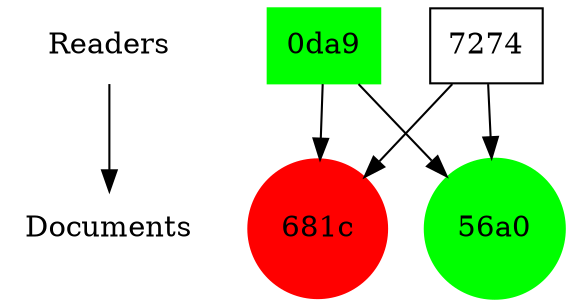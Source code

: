 digraph {
	Documents [label=Documents rank=Documents shape=plaintext]
	Readers [label=Readers rank=Readers shape=plaintext]
	Readers -> Documents
	"2f63e0cca690da91" [label="0da9" color=green rank=Readers shape=box style=filled]
	"88c39a2a81272740" [label=7274 rank=Readers shape=box]
	"140219141540-c900b41f845c67cc08b58911155c681c" [label="681c" color=red rank=Readers shape=circle style=filled]
	"88c39a2a81272740" -> "140219141540-c900b41f845c67cc08b58911155c681c"
	"2f63e0cca690da91" -> "140219141540-c900b41f845c67cc08b58911155c681c"
	"140204115519-f5fa6ce8b288c9f10e0c8bc7e1a456a0" [label="56a0" color=green rank=Readers shape=circle style=filled]
	"2f63e0cca690da91" -> "140204115519-f5fa6ce8b288c9f10e0c8bc7e1a456a0"
	"88c39a2a81272740" -> "140204115519-f5fa6ce8b288c9f10e0c8bc7e1a456a0"
}

